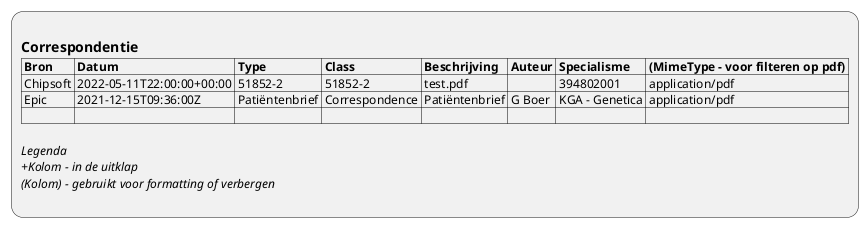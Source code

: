 @startuml ViewDefinition-DocumentReference
:
== Correspondentie
|= Bron |= Datum |= Type |= Class |= Beschrijving |= Auteur |= Specialisme |= (MimeType - voor filteren op pdf) |
| Chipsoft | 2022-05-11T22:00:00+00:00 | 51852-2 | 51852-2 | test.pdf |  | 394802001 | application/pdf |
| Epic | 2021-12-15T09:36:00Z | Patiëntenbrief | Correspondence | Patiëntenbrief | G Boer | KGA - Genetica | application/pdf |
| |

//Legenda//
//+Kolom - in de uitklap//
//(Kolom) - gebruikt voor formatting of verbergen//
;
@enduml